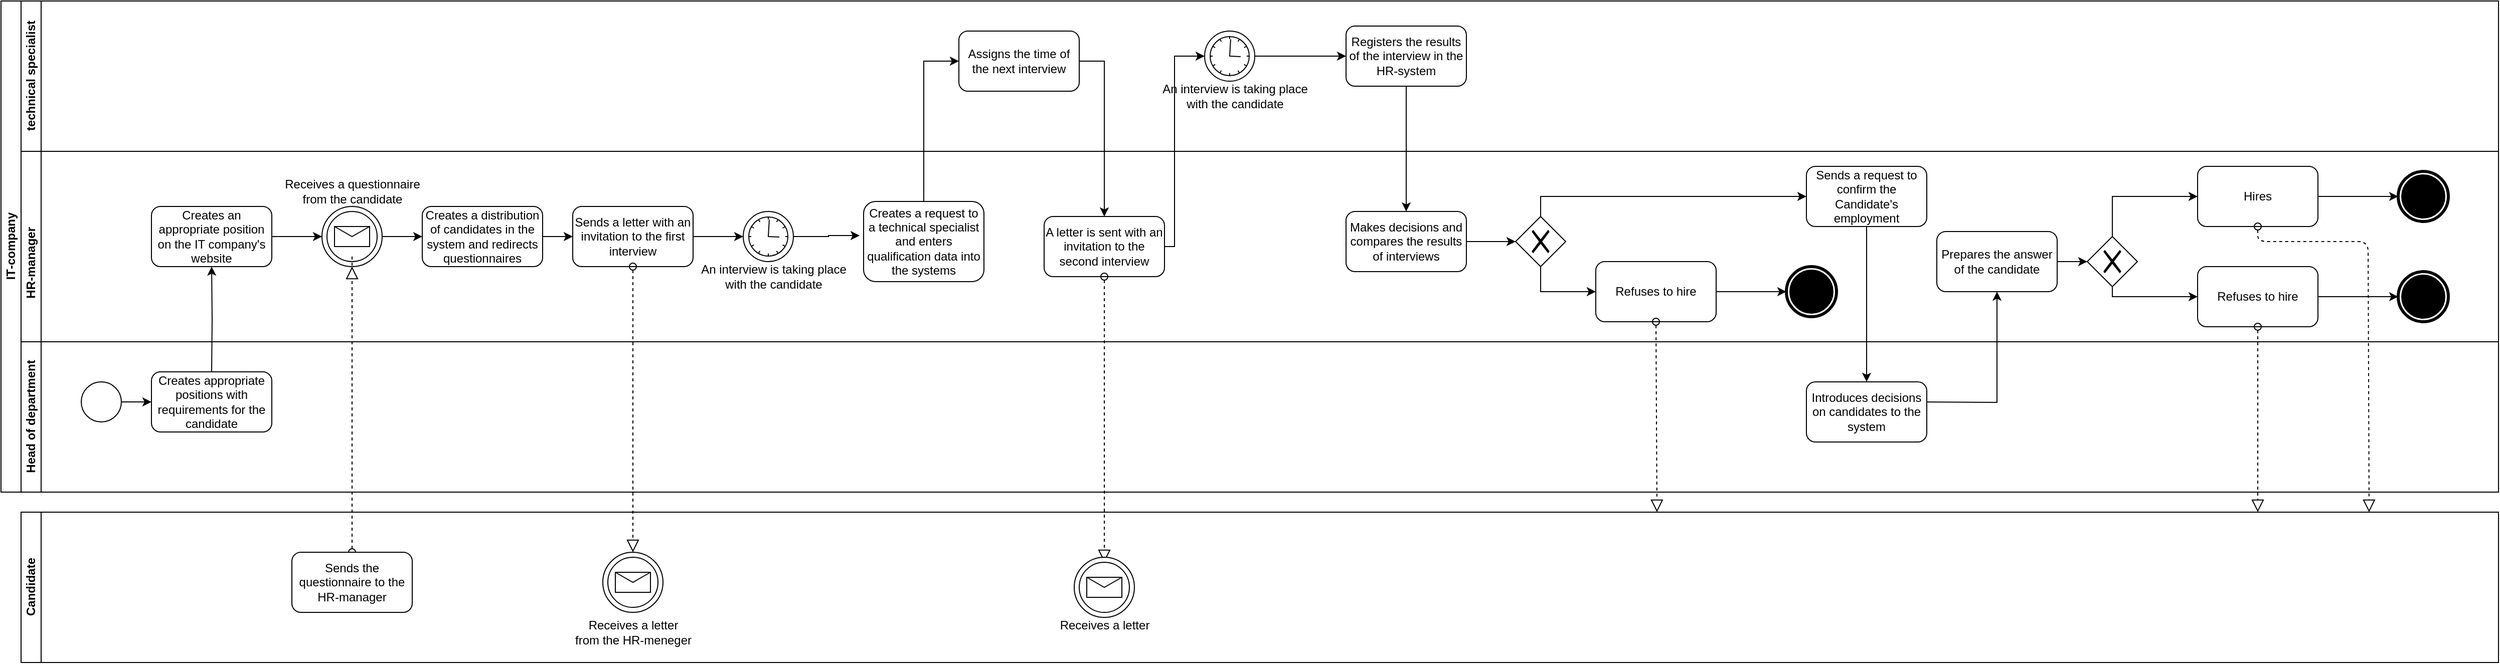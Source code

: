 <mxfile version="13.10.4" type="github">
  <diagram id="prtHgNgQTEPvFCAcTncT" name="Page-1">
    <mxGraphModel dx="2249" dy="705" grid="1" gridSize="10" guides="1" tooltips="1" connect="1" arrows="1" fold="1" page="1" pageScale="1" pageWidth="827" pageHeight="1169" math="0" shadow="0">
      <root>
        <mxCell id="0" />
        <mxCell id="1" parent="0" />
        <mxCell id="dNxyNK7c78bLwvsdeMH5-19" value="ІТ-company" style="swimlane;html=1;childLayout=stackLayout;resizeParent=1;resizeParentMax=0;horizontal=0;startSize=20;horizontalStack=0;" parent="1" vertex="1">
          <mxGeometry x="-100" y="190" width="2490" height="490" as="geometry" />
        </mxCell>
        <mxCell id="4CbfsNwwshJR1Fnuyi6X-122" style="edgeStyle=orthogonalEdgeStyle;rounded=0;orthogonalLoop=1;jettySize=auto;html=1;exitX=0.5;exitY=0;exitDx=0;exitDy=0;entryX=0;entryY=0.5;entryDx=0;entryDy=0;" parent="dNxyNK7c78bLwvsdeMH5-19" source="4CbfsNwwshJR1Fnuyi6X-51" target="4CbfsNwwshJR1Fnuyi6X-52" edge="1">
          <mxGeometry relative="1" as="geometry">
            <Array as="points">
              <mxPoint x="920" y="60" />
            </Array>
          </mxGeometry>
        </mxCell>
        <mxCell id="dNxyNK7c78bLwvsdeMH5-21" value="technical specialist" style="swimlane;html=1;startSize=20;horizontal=0;" parent="dNxyNK7c78bLwvsdeMH5-19" vertex="1">
          <mxGeometry x="20" width="2470" height="150" as="geometry" />
        </mxCell>
        <mxCell id="4CbfsNwwshJR1Fnuyi6X-52" value="Assigns the time of the next interview" style="rounded=1;whiteSpace=wrap;html=1;" parent="dNxyNK7c78bLwvsdeMH5-21" vertex="1">
          <mxGeometry x="935" y="30" width="120" height="60" as="geometry" />
        </mxCell>
        <mxCell id="4CbfsNwwshJR1Fnuyi6X-126" style="edgeStyle=orthogonalEdgeStyle;rounded=0;orthogonalLoop=1;jettySize=auto;html=1;exitX=1;exitY=0.5;exitDx=0;exitDy=0;entryX=0;entryY=0.5;entryDx=0;entryDy=0;" parent="dNxyNK7c78bLwvsdeMH5-21" source="4CbfsNwwshJR1Fnuyi6X-55" target="4CbfsNwwshJR1Fnuyi6X-57" edge="1">
          <mxGeometry relative="1" as="geometry" />
        </mxCell>
        <mxCell id="4CbfsNwwshJR1Fnuyi6X-55" value="" style="shape=mxgraph.bpmn.shape;html=1;verticalLabelPosition=bottom;labelBackgroundColor=#ffffff;verticalAlign=top;align=center;perimeter=ellipsePerimeter;outlineConnect=0;outline=standard;symbol=timer;" parent="dNxyNK7c78bLwvsdeMH5-21" vertex="1">
          <mxGeometry x="1180" y="30" width="50" height="50" as="geometry" />
        </mxCell>
        <mxCell id="4CbfsNwwshJR1Fnuyi6X-57" value="Registers the results of the interview in the HR-system" style="rounded=1;whiteSpace=wrap;html=1;" parent="dNxyNK7c78bLwvsdeMH5-21" vertex="1">
          <mxGeometry x="1321" y="25" width="120" height="60" as="geometry" />
        </mxCell>
        <mxCell id="4CbfsNwwshJR1Fnuyi6X-56" value="&lt;div&gt;An interview is taking place&lt;/div&gt;&lt;div&gt;with the candidate&lt;/div&gt;" style="text;html=1;align=center;verticalAlign=middle;resizable=0;points=[];autosize=1;" parent="dNxyNK7c78bLwvsdeMH5-21" vertex="1">
          <mxGeometry x="1130" y="80" width="160" height="30" as="geometry" />
        </mxCell>
        <mxCell id="4CbfsNwwshJR1Fnuyi6X-124" style="edgeStyle=orthogonalEdgeStyle;rounded=0;orthogonalLoop=1;jettySize=auto;html=1;exitX=1;exitY=0.5;exitDx=0;exitDy=0;entryX=0.5;entryY=0;entryDx=0;entryDy=0;" parent="dNxyNK7c78bLwvsdeMH5-19" source="4CbfsNwwshJR1Fnuyi6X-52" target="4CbfsNwwshJR1Fnuyi6X-54" edge="1">
          <mxGeometry relative="1" as="geometry" />
        </mxCell>
        <mxCell id="4CbfsNwwshJR1Fnuyi6X-125" style="edgeStyle=orthogonalEdgeStyle;rounded=0;orthogonalLoop=1;jettySize=auto;html=1;entryX=0;entryY=0.5;entryDx=0;entryDy=0;" parent="dNxyNK7c78bLwvsdeMH5-19" source="4CbfsNwwshJR1Fnuyi6X-54" target="4CbfsNwwshJR1Fnuyi6X-55" edge="1">
          <mxGeometry relative="1" as="geometry">
            <Array as="points">
              <mxPoint x="1170" y="245" />
              <mxPoint x="1170" y="55" />
            </Array>
          </mxGeometry>
        </mxCell>
        <mxCell id="4CbfsNwwshJR1Fnuyi6X-128" style="edgeStyle=orthogonalEdgeStyle;rounded=0;orthogonalLoop=1;jettySize=auto;html=1;exitX=0.5;exitY=1;exitDx=0;exitDy=0;entryX=0.5;entryY=0;entryDx=0;entryDy=0;" parent="dNxyNK7c78bLwvsdeMH5-19" source="4CbfsNwwshJR1Fnuyi6X-57" target="4CbfsNwwshJR1Fnuyi6X-58" edge="1">
          <mxGeometry relative="1" as="geometry" />
        </mxCell>
        <mxCell id="dNxyNK7c78bLwvsdeMH5-22" value="&amp;nbsp; &amp;nbsp; &amp;nbsp; &amp;nbsp; &amp;nbsp; &amp;nbsp; &amp;nbsp; &amp;nbsp; &amp;nbsp; &amp;nbsp; &amp;nbsp; &amp;nbsp; &amp;nbsp; &amp;nbsp; &amp;nbsp; &amp;nbsp; &amp;nbsp; &amp;nbsp;НR-manager" style="swimlane;html=1;startSize=20;horizontal=0;strokeWidth=1;perimeterSpacing=0;" parent="dNxyNK7c78bLwvsdeMH5-19" vertex="1">
          <mxGeometry x="20" y="150" width="2470" height="340" as="geometry" />
        </mxCell>
        <mxCell id="4CbfsNwwshJR1Fnuyi6X-139" style="edgeStyle=orthogonalEdgeStyle;rounded=0;orthogonalLoop=1;jettySize=auto;html=1;exitX=1;exitY=0.5;exitDx=0;exitDy=0;entryX=0;entryY=0.5;entryDx=0;entryDy=0;" parent="dNxyNK7c78bLwvsdeMH5-22" source="4CbfsNwwshJR1Fnuyi6X-67" target="4CbfsNwwshJR1Fnuyi6X-72" edge="1">
          <mxGeometry relative="1" as="geometry" />
        </mxCell>
        <mxCell id="4CbfsNwwshJR1Fnuyi6X-67" value="Hires" style="rounded=1;whiteSpace=wrap;html=1;" parent="dNxyNK7c78bLwvsdeMH5-22" vertex="1">
          <mxGeometry x="2170" y="15" width="120" height="60" as="geometry" />
        </mxCell>
        <mxCell id="4CbfsNwwshJR1Fnuyi6X-46" value="&lt;div&gt;Receives a questionnaire&lt;/div&gt;&lt;div&gt;from the candidate&lt;/div&gt;" style="text;html=1;align=center;verticalAlign=middle;resizable=0;points=[];autosize=1;" parent="dNxyNK7c78bLwvsdeMH5-22" vertex="1">
          <mxGeometry x="255" y="25" width="150" height="30" as="geometry" />
        </mxCell>
        <mxCell id="4CbfsNwwshJR1Fnuyi6X-129" style="edgeStyle=orthogonalEdgeStyle;rounded=0;orthogonalLoop=1;jettySize=auto;html=1;exitX=1;exitY=0.5;exitDx=0;exitDy=0;entryX=0;entryY=0.5;entryDx=0;entryDy=0;" parent="dNxyNK7c78bLwvsdeMH5-22" source="4CbfsNwwshJR1Fnuyi6X-58" target="4CbfsNwwshJR1Fnuyi6X-60" edge="1">
          <mxGeometry relative="1" as="geometry" />
        </mxCell>
        <mxCell id="4CbfsNwwshJR1Fnuyi6X-133" style="edgeStyle=orthogonalEdgeStyle;rounded=0;orthogonalLoop=1;jettySize=auto;html=1;exitX=0.5;exitY=1;exitDx=0;exitDy=0;entryX=0.5;entryY=0;entryDx=0;entryDy=0;" parent="dNxyNK7c78bLwvsdeMH5-22" source="4CbfsNwwshJR1Fnuyi6X-61" target="5dDD828sOwIK72eadkcy-7" edge="1">
          <mxGeometry relative="1" as="geometry">
            <mxPoint x="1830" y="220" as="targetPoint" />
          </mxGeometry>
        </mxCell>
        <mxCell id="4CbfsNwwshJR1Fnuyi6X-61" value="Sends a request to confirm the Candidate&#39;s employment" style="rounded=1;whiteSpace=wrap;html=1;" parent="dNxyNK7c78bLwvsdeMH5-22" vertex="1">
          <mxGeometry x="1780" y="15" width="120" height="60" as="geometry" />
        </mxCell>
        <mxCell id="4CbfsNwwshJR1Fnuyi6X-72" value="" style="shape=mxgraph.bpmn.shape;html=1;verticalLabelPosition=bottom;labelBackgroundColor=#ffffff;verticalAlign=top;align=center;perimeter=ellipsePerimeter;outlineConnect=0;outline=end;symbol=terminate;" parent="dNxyNK7c78bLwvsdeMH5-22" vertex="1">
          <mxGeometry x="2370" y="20" width="50" height="50" as="geometry" />
        </mxCell>
        <mxCell id="4CbfsNwwshJR1Fnuyi6X-58" value="Makes decisions and compares the results of interviews" style="rounded=1;whiteSpace=wrap;html=1;" parent="dNxyNK7c78bLwvsdeMH5-22" vertex="1">
          <mxGeometry x="1321" y="60" width="120" height="60" as="geometry" />
        </mxCell>
        <mxCell id="4CbfsNwwshJR1Fnuyi6X-79" style="edgeStyle=orthogonalEdgeStyle;rounded=0;orthogonalLoop=1;jettySize=auto;html=1;exitX=1;exitY=0.5;exitDx=0;exitDy=0;entryX=0;entryY=0.5;entryDx=0;entryDy=0;" parent="dNxyNK7c78bLwvsdeMH5-22" source="4CbfsNwwshJR1Fnuyi6X-43" target="4CbfsNwwshJR1Fnuyi6X-45" edge="1">
          <mxGeometry relative="1" as="geometry" />
        </mxCell>
        <mxCell id="4CbfsNwwshJR1Fnuyi6X-43" value="Creates an appropriate position on the IT company&#39;s website" style="rounded=1;whiteSpace=wrap;html=1;" parent="dNxyNK7c78bLwvsdeMH5-22" vertex="1">
          <mxGeometry x="130" y="55" width="120" height="60" as="geometry" />
        </mxCell>
        <mxCell id="4CbfsNwwshJR1Fnuyi6X-81" style="edgeStyle=orthogonalEdgeStyle;rounded=0;orthogonalLoop=1;jettySize=auto;html=1;exitX=1;exitY=0.5;exitDx=0;exitDy=0;entryX=0;entryY=0.5;entryDx=0;entryDy=0;" parent="dNxyNK7c78bLwvsdeMH5-22" source="4CbfsNwwshJR1Fnuyi6X-45" target="4CbfsNwwshJR1Fnuyi6X-47" edge="1">
          <mxGeometry relative="1" as="geometry" />
        </mxCell>
        <mxCell id="4CbfsNwwshJR1Fnuyi6X-45" value="" style="shape=mxgraph.bpmn.shape;html=1;verticalLabelPosition=bottom;labelBackgroundColor=#ffffff;verticalAlign=top;align=center;perimeter=ellipsePerimeter;outlineConnect=0;outline=standard;symbol=general;" parent="dNxyNK7c78bLwvsdeMH5-22" vertex="1">
          <mxGeometry x="300" y="55" width="60" height="60" as="geometry" />
        </mxCell>
        <mxCell id="4CbfsNwwshJR1Fnuyi6X-44" value="" style="shape=mxgraph.bpmn.shape;html=1;verticalLabelPosition=bottom;labelBackgroundColor=#ffffff;verticalAlign=top;align=center;perimeter=ellipsePerimeter;outlineConnect=0;outline=standard;symbol=message;" parent="dNxyNK7c78bLwvsdeMH5-22" vertex="1">
          <mxGeometry x="305" y="60" width="50" height="50" as="geometry" />
        </mxCell>
        <mxCell id="4CbfsNwwshJR1Fnuyi6X-88" style="edgeStyle=orthogonalEdgeStyle;rounded=0;orthogonalLoop=1;jettySize=auto;html=1;exitX=1;exitY=0.5;exitDx=0;exitDy=0;entryX=0;entryY=0.5;entryDx=0;entryDy=0;" parent="dNxyNK7c78bLwvsdeMH5-22" source="4CbfsNwwshJR1Fnuyi6X-47" target="4CbfsNwwshJR1Fnuyi6X-48" edge="1">
          <mxGeometry relative="1" as="geometry" />
        </mxCell>
        <mxCell id="4CbfsNwwshJR1Fnuyi6X-47" value="Creates a distribution of candidates in the system and redirects questionnaires" style="rounded=1;whiteSpace=wrap;html=1;" parent="dNxyNK7c78bLwvsdeMH5-22" vertex="1">
          <mxGeometry x="400" y="55" width="120" height="60" as="geometry" />
        </mxCell>
        <mxCell id="4CbfsNwwshJR1Fnuyi6X-118" style="edgeStyle=orthogonalEdgeStyle;rounded=0;orthogonalLoop=1;jettySize=auto;html=1;exitX=1;exitY=0.5;exitDx=0;exitDy=0;" parent="dNxyNK7c78bLwvsdeMH5-22" source="4CbfsNwwshJR1Fnuyi6X-48" target="4CbfsNwwshJR1Fnuyi6X-49" edge="1">
          <mxGeometry relative="1" as="geometry" />
        </mxCell>
        <mxCell id="4CbfsNwwshJR1Fnuyi6X-48" value="Sends a letter with an invitation to the first interview" style="rounded=1;whiteSpace=wrap;html=1;" parent="dNxyNK7c78bLwvsdeMH5-22" vertex="1">
          <mxGeometry x="550" y="55" width="120" height="60" as="geometry" />
        </mxCell>
        <mxCell id="4CbfsNwwshJR1Fnuyi6X-120" style="edgeStyle=orthogonalEdgeStyle;rounded=0;orthogonalLoop=1;jettySize=auto;html=1;exitX=1;exitY=0.5;exitDx=0;exitDy=0;entryX=-0.033;entryY=0.425;entryDx=0;entryDy=0;entryPerimeter=0;" parent="dNxyNK7c78bLwvsdeMH5-22" source="4CbfsNwwshJR1Fnuyi6X-49" target="4CbfsNwwshJR1Fnuyi6X-51" edge="1">
          <mxGeometry relative="1" as="geometry" />
        </mxCell>
        <mxCell id="4CbfsNwwshJR1Fnuyi6X-49" value="" style="shape=mxgraph.bpmn.shape;html=1;verticalLabelPosition=bottom;labelBackgroundColor=#ffffff;verticalAlign=top;align=center;perimeter=ellipsePerimeter;outlineConnect=0;outline=standard;symbol=timer;" parent="dNxyNK7c78bLwvsdeMH5-22" vertex="1">
          <mxGeometry x="720" y="60" width="50" height="50" as="geometry" />
        </mxCell>
        <mxCell id="4CbfsNwwshJR1Fnuyi6X-51" value="Creates a request to a technical specialist and enters qualification data into the systems" style="rounded=1;whiteSpace=wrap;html=1;" parent="dNxyNK7c78bLwvsdeMH5-22" vertex="1">
          <mxGeometry x="840" y="50" width="120" height="80" as="geometry" />
        </mxCell>
        <mxCell id="4CbfsNwwshJR1Fnuyi6X-130" style="edgeStyle=orthogonalEdgeStyle;rounded=0;orthogonalLoop=1;jettySize=auto;html=1;exitX=0.5;exitY=0;exitDx=0;exitDy=0;entryX=0;entryY=0.5;entryDx=0;entryDy=0;" parent="dNxyNK7c78bLwvsdeMH5-22" source="4CbfsNwwshJR1Fnuyi6X-60" target="4CbfsNwwshJR1Fnuyi6X-61" edge="1">
          <mxGeometry relative="1" as="geometry" />
        </mxCell>
        <mxCell id="4CbfsNwwshJR1Fnuyi6X-131" style="edgeStyle=orthogonalEdgeStyle;rounded=0;orthogonalLoop=1;jettySize=auto;html=1;exitX=0.5;exitY=1;exitDx=0;exitDy=0;entryX=0;entryY=0.5;entryDx=0;entryDy=0;" parent="dNxyNK7c78bLwvsdeMH5-22" source="4CbfsNwwshJR1Fnuyi6X-60" target="4CbfsNwwshJR1Fnuyi6X-66" edge="1">
          <mxGeometry relative="1" as="geometry" />
        </mxCell>
        <mxCell id="4CbfsNwwshJR1Fnuyi6X-60" value="" style="shape=mxgraph.bpmn.shape;html=1;verticalLabelPosition=bottom;labelBackgroundColor=#ffffff;verticalAlign=top;align=center;perimeter=rhombusPerimeter;background=gateway;outlineConnect=0;outline=none;symbol=exclusiveGw;" parent="dNxyNK7c78bLwvsdeMH5-22" vertex="1">
          <mxGeometry x="1490" y="65" width="50" height="50" as="geometry" />
        </mxCell>
        <mxCell id="4CbfsNwwshJR1Fnuyi6X-54" value="A letter is sent with an invitation to the second interview" style="rounded=1;whiteSpace=wrap;html=1;" parent="dNxyNK7c78bLwvsdeMH5-22" vertex="1">
          <mxGeometry x="1020" y="65" width="120" height="60" as="geometry" />
        </mxCell>
        <mxCell id="4CbfsNwwshJR1Fnuyi6X-136" style="edgeStyle=orthogonalEdgeStyle;rounded=0;orthogonalLoop=1;jettySize=auto;html=1;exitX=0.5;exitY=1;exitDx=0;exitDy=0;entryX=0;entryY=0.5;entryDx=0;entryDy=0;" parent="dNxyNK7c78bLwvsdeMH5-22" source="4CbfsNwwshJR1Fnuyi6X-65" target="4CbfsNwwshJR1Fnuyi6X-59" edge="1">
          <mxGeometry relative="1" as="geometry">
            <Array as="points">
              <mxPoint x="2085" y="145" />
            </Array>
          </mxGeometry>
        </mxCell>
        <mxCell id="4CbfsNwwshJR1Fnuyi6X-138" style="edgeStyle=orthogonalEdgeStyle;rounded=0;orthogonalLoop=1;jettySize=auto;html=1;exitX=0.5;exitY=0;exitDx=0;exitDy=0;entryX=0;entryY=0.5;entryDx=0;entryDy=0;" parent="dNxyNK7c78bLwvsdeMH5-22" source="4CbfsNwwshJR1Fnuyi6X-65" target="4CbfsNwwshJR1Fnuyi6X-67" edge="1">
          <mxGeometry relative="1" as="geometry" />
        </mxCell>
        <mxCell id="4CbfsNwwshJR1Fnuyi6X-65" value="" style="shape=mxgraph.bpmn.shape;html=1;verticalLabelPosition=bottom;labelBackgroundColor=#ffffff;verticalAlign=top;align=center;perimeter=rhombusPerimeter;background=gateway;outlineConnect=0;outline=none;symbol=exclusiveGw;" parent="dNxyNK7c78bLwvsdeMH5-22" vertex="1">
          <mxGeometry x="2060" y="85" width="50" height="50" as="geometry" />
        </mxCell>
        <mxCell id="4CbfsNwwshJR1Fnuyi6X-135" style="edgeStyle=orthogonalEdgeStyle;rounded=0;orthogonalLoop=1;jettySize=auto;html=1;exitX=1;exitY=0.5;exitDx=0;exitDy=0;entryX=0;entryY=0.5;entryDx=0;entryDy=0;" parent="dNxyNK7c78bLwvsdeMH5-22" source="4CbfsNwwshJR1Fnuyi6X-62" target="4CbfsNwwshJR1Fnuyi6X-65" edge="1">
          <mxGeometry relative="1" as="geometry" />
        </mxCell>
        <mxCell id="4CbfsNwwshJR1Fnuyi6X-62" value="Prepares the answer of the candidate" style="rounded=1;whiteSpace=wrap;html=1;" parent="dNxyNK7c78bLwvsdeMH5-22" vertex="1">
          <mxGeometry x="1910" y="80" width="120" height="60" as="geometry" />
        </mxCell>
        <mxCell id="4CbfsNwwshJR1Fnuyi6X-50" value="&lt;div&gt;An interview is taking place&lt;/div&gt;&lt;div&gt;with the candidate&lt;/div&gt;" style="text;html=1;align=center;verticalAlign=middle;resizable=0;points=[];autosize=1;" parent="dNxyNK7c78bLwvsdeMH5-22" vertex="1">
          <mxGeometry x="670" y="110" width="160" height="30" as="geometry" />
        </mxCell>
        <mxCell id="4CbfsNwwshJR1Fnuyi6X-132" style="edgeStyle=orthogonalEdgeStyle;rounded=0;orthogonalLoop=1;jettySize=auto;html=1;exitX=1;exitY=0.5;exitDx=0;exitDy=0;" parent="dNxyNK7c78bLwvsdeMH5-22" source="4CbfsNwwshJR1Fnuyi6X-66" target="4CbfsNwwshJR1Fnuyi6X-68" edge="1">
          <mxGeometry relative="1" as="geometry" />
        </mxCell>
        <mxCell id="4CbfsNwwshJR1Fnuyi6X-66" value="Refuses to hire" style="rounded=1;whiteSpace=wrap;html=1;" parent="dNxyNK7c78bLwvsdeMH5-22" vertex="1">
          <mxGeometry x="1570" y="110" width="120" height="60" as="geometry" />
        </mxCell>
        <mxCell id="4CbfsNwwshJR1Fnuyi6X-68" value="" style="shape=mxgraph.bpmn.shape;html=1;verticalLabelPosition=bottom;labelBackgroundColor=#ffffff;verticalAlign=top;align=center;perimeter=ellipsePerimeter;outlineConnect=0;outline=end;symbol=terminate;" parent="dNxyNK7c78bLwvsdeMH5-22" vertex="1">
          <mxGeometry x="1760" y="115" width="50" height="50" as="geometry" />
        </mxCell>
        <mxCell id="4CbfsNwwshJR1Fnuyi6X-137" style="edgeStyle=orthogonalEdgeStyle;rounded=0;orthogonalLoop=1;jettySize=auto;html=1;exitX=1;exitY=0.5;exitDx=0;exitDy=0;entryX=0;entryY=0.5;entryDx=0;entryDy=0;" parent="dNxyNK7c78bLwvsdeMH5-22" source="4CbfsNwwshJR1Fnuyi6X-59" target="4CbfsNwwshJR1Fnuyi6X-69" edge="1">
          <mxGeometry relative="1" as="geometry" />
        </mxCell>
        <mxCell id="4CbfsNwwshJR1Fnuyi6X-59" value="Refuses to hire" style="rounded=1;whiteSpace=wrap;html=1;" parent="dNxyNK7c78bLwvsdeMH5-22" vertex="1">
          <mxGeometry x="2170" y="115" width="120" height="60" as="geometry" />
        </mxCell>
        <mxCell id="4CbfsNwwshJR1Fnuyi6X-69" value="" style="shape=mxgraph.bpmn.shape;html=1;verticalLabelPosition=bottom;labelBackgroundColor=#ffffff;verticalAlign=top;align=center;perimeter=ellipsePerimeter;outlineConnect=0;outline=end;symbol=terminate;" parent="dNxyNK7c78bLwvsdeMH5-22" vertex="1">
          <mxGeometry x="2370" y="120" width="50" height="50" as="geometry" />
        </mxCell>
        <mxCell id="4CbfsNwwshJR1Fnuyi6X-76" style="edgeStyle=orthogonalEdgeStyle;rounded=0;orthogonalLoop=1;jettySize=auto;html=1;exitX=0.5;exitY=0;exitDx=0;exitDy=0;entryX=0.5;entryY=1;entryDx=0;entryDy=0;" parent="dNxyNK7c78bLwvsdeMH5-22" target="4CbfsNwwshJR1Fnuyi6X-43" edge="1">
          <mxGeometry relative="1" as="geometry">
            <mxPoint x="190" y="220" as="sourcePoint" />
          </mxGeometry>
        </mxCell>
        <mxCell id="4CbfsNwwshJR1Fnuyi6X-134" style="edgeStyle=orthogonalEdgeStyle;rounded=0;orthogonalLoop=1;jettySize=auto;html=1;exitX=1;exitY=0.5;exitDx=0;exitDy=0;entryX=0.5;entryY=1;entryDx=0;entryDy=0;" parent="dNxyNK7c78bLwvsdeMH5-22" target="4CbfsNwwshJR1Fnuyi6X-62" edge="1">
          <mxGeometry relative="1" as="geometry">
            <mxPoint x="1890" y="250" as="sourcePoint" />
          </mxGeometry>
        </mxCell>
        <mxCell id="5dDD828sOwIK72eadkcy-6" value="Head of department" style="swimlane;html=1;startSize=20;horizontal=0;" vertex="1" parent="dNxyNK7c78bLwvsdeMH5-22">
          <mxGeometry y="190" width="2470" height="150" as="geometry">
            <mxRectangle x="20" width="1120" height="20" as="alternateBounds" />
          </mxGeometry>
        </mxCell>
        <mxCell id="5dDD828sOwIK72eadkcy-7" value="Introduces decisions on candidates to the system" style="whiteSpace=wrap;html=1;rounded=1;" vertex="1" parent="5dDD828sOwIK72eadkcy-6">
          <mxGeometry x="1780" y="40" width="120" height="60" as="geometry" />
        </mxCell>
        <mxCell id="5dDD828sOwIK72eadkcy-8" value="Creates appropriate positions with requirements for the candidate" style="rounded=1;whiteSpace=wrap;html=1;" vertex="1" parent="5dDD828sOwIK72eadkcy-6">
          <mxGeometry x="130" y="30" width="120" height="60" as="geometry" />
        </mxCell>
        <mxCell id="5dDD828sOwIK72eadkcy-9" style="edgeStyle=orthogonalEdgeStyle;rounded=0;orthogonalLoop=1;jettySize=auto;html=1;entryX=0;entryY=0.5;entryDx=0;entryDy=0;" edge="1" parent="5dDD828sOwIK72eadkcy-6" source="5dDD828sOwIK72eadkcy-10" target="5dDD828sOwIK72eadkcy-8">
          <mxGeometry relative="1" as="geometry" />
        </mxCell>
        <mxCell id="5dDD828sOwIK72eadkcy-10" value="" style="ellipse;whiteSpace=wrap;html=1;" vertex="1" parent="5dDD828sOwIK72eadkcy-6">
          <mxGeometry x="60" y="40" width="40" height="40" as="geometry" />
        </mxCell>
        <mxCell id="4CbfsNwwshJR1Fnuyi6X-82" value="" style="endArrow=none;dashed=1;html=1;entryX=0.5;entryY=1;entryDx=0;entryDy=0;" parent="1" target="4CbfsNwwshJR1Fnuyi6X-45" edge="1">
          <mxGeometry width="50" height="50" relative="1" as="geometry">
            <mxPoint x="250" y="445.0" as="sourcePoint" />
            <mxPoint x="246" y="500" as="targetPoint" />
          </mxGeometry>
        </mxCell>
        <mxCell id="4CbfsNwwshJR1Fnuyi6X-142" value="" style="startArrow=oval;startFill=0;startSize=7;endArrow=block;endFill=0;endSize=10;dashed=1;html=1;entryX=0.5;entryY=1;entryDx=0;entryDy=0;exitX=0.5;exitY=0;exitDx=0;exitDy=0;" parent="1" target="4CbfsNwwshJR1Fnuyi6X-45" edge="1" source="5dDD828sOwIK72eadkcy-12">
          <mxGeometry width="100" relative="1" as="geometry">
            <mxPoint x="250" y="700" as="sourcePoint" />
            <mxPoint x="730" y="350" as="targetPoint" />
          </mxGeometry>
        </mxCell>
        <mxCell id="4CbfsNwwshJR1Fnuyi6X-145" value="" style="startArrow=oval;startFill=0;startSize=7;endArrow=block;endFill=0;endSize=10;dashed=1;html=1;exitX=0.5;exitY=1;exitDx=0;exitDy=0;entryX=0.5;entryY=0;entryDx=0;entryDy=0;" parent="1" source="4CbfsNwwshJR1Fnuyi6X-54" target="5dDD828sOwIK72eadkcy-18" edge="1">
          <mxGeometry width="100" relative="1" as="geometry">
            <mxPoint x="550" y="465.0" as="sourcePoint" />
            <mxPoint x="998" y="700" as="targetPoint" />
          </mxGeometry>
        </mxCell>
        <mxCell id="4CbfsNwwshJR1Fnuyi6X-146" value="" style="startArrow=oval;startFill=0;startSize=7;endArrow=block;endFill=0;endSize=10;dashed=1;html=1;exitX=0.5;exitY=1;exitDx=0;exitDy=0;" parent="1" source="4CbfsNwwshJR1Fnuyi6X-66" edge="1">
          <mxGeometry width="100" relative="1" as="geometry">
            <mxPoint x="560" y="475.0" as="sourcePoint" />
            <mxPoint x="1551" y="700" as="targetPoint" />
          </mxGeometry>
        </mxCell>
        <mxCell id="4CbfsNwwshJR1Fnuyi6X-148" value="" style="startArrow=oval;startFill=0;startSize=7;endArrow=block;endFill=0;endSize=10;dashed=1;html=1;exitX=0.5;exitY=1;exitDx=0;exitDy=0;" parent="1" source="4CbfsNwwshJR1Fnuyi6X-59" edge="1">
          <mxGeometry width="100" relative="1" as="geometry">
            <mxPoint x="1560" y="510.0" as="sourcePoint" />
            <mxPoint x="2150" y="700" as="targetPoint" />
          </mxGeometry>
        </mxCell>
        <mxCell id="4CbfsNwwshJR1Fnuyi6X-149" value="" style="startArrow=oval;startFill=0;startSize=7;endArrow=block;endFill=0;endSize=10;dashed=1;html=1;exitX=0.5;exitY=1;exitDx=0;exitDy=0;" parent="1" source="4CbfsNwwshJR1Fnuyi6X-67" edge="1">
          <mxGeometry width="100" relative="1" as="geometry">
            <mxPoint x="1570" y="520.0" as="sourcePoint" />
            <mxPoint x="2261" y="700" as="targetPoint" />
            <Array as="points">
              <mxPoint x="2150" y="430" />
              <mxPoint x="2260" y="430" />
            </Array>
          </mxGeometry>
        </mxCell>
        <mxCell id="5dDD828sOwIK72eadkcy-1" value="Candidate" style="swimlane;html=1;startSize=20;horizontal=0;" vertex="1" parent="1">
          <mxGeometry x="-80" y="700" width="2470" height="150" as="geometry">
            <mxRectangle x="20" width="1120" height="20" as="alternateBounds" />
          </mxGeometry>
        </mxCell>
        <mxCell id="5dDD828sOwIK72eadkcy-12" value="Sends the questionnaire to the HR-manager" style="rounded=1;whiteSpace=wrap;html=1;" vertex="1" parent="5dDD828sOwIK72eadkcy-1">
          <mxGeometry x="270" y="40" width="120" height="60" as="geometry" />
        </mxCell>
        <mxCell id="5dDD828sOwIK72eadkcy-15" value="" style="shape=mxgraph.bpmn.shape;html=1;verticalLabelPosition=bottom;labelBackgroundColor=#ffffff;verticalAlign=top;align=center;perimeter=ellipsePerimeter;outlineConnect=0;outline=standard;symbol=general;" vertex="1" parent="5dDD828sOwIK72eadkcy-1">
          <mxGeometry x="580" y="40" width="60" height="60" as="geometry" />
        </mxCell>
        <mxCell id="5dDD828sOwIK72eadkcy-14" value="" style="shape=mxgraph.bpmn.shape;html=1;verticalLabelPosition=bottom;labelBackgroundColor=#ffffff;verticalAlign=top;align=center;perimeter=ellipsePerimeter;outlineConnect=0;outline=standard;symbol=message;" vertex="1" parent="5dDD828sOwIK72eadkcy-1">
          <mxGeometry x="585" y="45" width="50" height="50" as="geometry" />
        </mxCell>
        <mxCell id="5dDD828sOwIK72eadkcy-17" value="" style="shape=mxgraph.bpmn.shape;html=1;verticalLabelPosition=bottom;labelBackgroundColor=#ffffff;verticalAlign=top;align=center;perimeter=ellipsePerimeter;outlineConnect=0;outline=standard;symbol=general;" vertex="1" parent="5dDD828sOwIK72eadkcy-1">
          <mxGeometry x="1050" y="45" width="60" height="60" as="geometry" />
        </mxCell>
        <mxCell id="5dDD828sOwIK72eadkcy-18" value="" style="shape=mxgraph.bpmn.shape;html=1;verticalLabelPosition=bottom;labelBackgroundColor=#ffffff;verticalAlign=top;align=center;perimeter=ellipsePerimeter;outlineConnect=0;outline=standard;symbol=message;" vertex="1" parent="5dDD828sOwIK72eadkcy-1">
          <mxGeometry x="1055" y="50" width="50" height="50" as="geometry" />
        </mxCell>
        <mxCell id="5dDD828sOwIK72eadkcy-20" value="&lt;div&gt;Receives a letter&lt;/div&gt;&lt;div&gt;&lt;br&gt;&lt;/div&gt;" style="text;html=1;align=center;verticalAlign=middle;resizable=0;points=[];autosize=1;" vertex="1" parent="5dDD828sOwIK72eadkcy-1">
          <mxGeometry x="1030" y="105" width="100" height="30" as="geometry" />
        </mxCell>
        <mxCell id="4CbfsNwwshJR1Fnuyi6X-140" value="" style="startArrow=oval;startFill=0;startSize=7;endArrow=block;endFill=0;endSize=10;dashed=1;html=1;exitX=0.5;exitY=1;exitDx=0;exitDy=0;entryX=0.5;entryY=0;entryDx=0;entryDy=0;" parent="1" source="4CbfsNwwshJR1Fnuyi6X-48" edge="1" target="5dDD828sOwIK72eadkcy-15">
          <mxGeometry width="100" relative="1" as="geometry">
            <mxPoint x="630" y="360" as="sourcePoint" />
            <mxPoint x="530" y="700" as="targetPoint" />
          </mxGeometry>
        </mxCell>
        <mxCell id="5dDD828sOwIK72eadkcy-16" value="&lt;div&gt;Receives a letter&lt;/div&gt;&lt;div&gt;from the HR-meneger&lt;/div&gt;" style="text;html=1;align=center;verticalAlign=middle;resizable=0;points=[];autosize=1;" vertex="1" parent="1">
          <mxGeometry x="465" y="805" width="130" height="30" as="geometry" />
        </mxCell>
      </root>
    </mxGraphModel>
  </diagram>
</mxfile>
